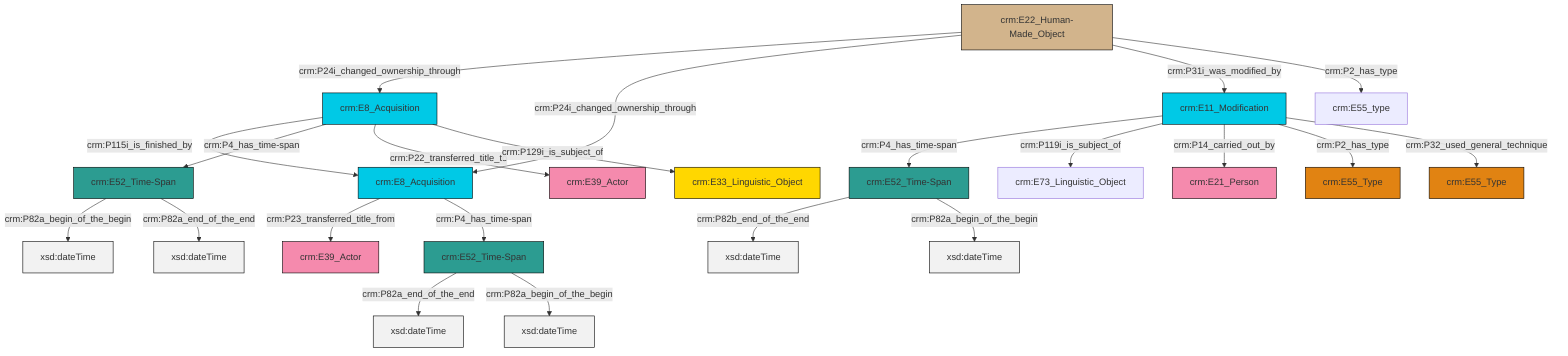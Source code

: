 graph TD
classDef Literal fill:#f2f2f2,stroke:#000000;
classDef CRM_Entity fill:#FFFFFF,stroke:#000000;
classDef Temporal_Entity fill:#00C9E6, stroke:#000000;
classDef Type fill:#E18312, stroke:#000000;
classDef Time-Span fill:#2C9C91, stroke:#000000;
classDef Appellation fill:#FFEB7F, stroke:#000000;
classDef Place fill:#008836, stroke:#000000;
classDef Persistent_Item fill:#B266B2, stroke:#000000;
classDef Conceptual_Object fill:#FFD700, stroke:#000000;
classDef Physical_Thing fill:#D2B48C, stroke:#000000;
classDef Actor fill:#f58aad, stroke:#000000;
classDef PC_Classes fill:#4ce600, stroke:#000000;
classDef Multi fill:#cccccc,stroke:#000000;

2["crm:E8_Acquisition"]:::Temporal_Entity -->|crm:P115i_is_finished_by| 3["crm:E8_Acquisition"]:::Temporal_Entity
6["crm:E52_Time-Span"]:::Time-Span -->|crm:P82b_end_of_the_end| 7[xsd:dateTime]:::Literal
8["crm:E11_Modification"]:::Temporal_Entity -->|crm:P4_has_time-span| 6["crm:E52_Time-Span"]:::Time-Span
6["crm:E52_Time-Span"]:::Time-Span -->|crm:P82a_begin_of_the_begin| 9[xsd:dateTime]:::Literal
8["crm:E11_Modification"]:::Temporal_Entity -->|crm:P119i_is_subject_of| 10["crm:E73_Linguistic_Object"]:::Default
2["crm:E8_Acquisition"]:::Temporal_Entity -->|crm:P4_has_time-span| 11["crm:E52_Time-Span"]:::Time-Span
4["crm:E52_Time-Span"]:::Time-Span -->|crm:P82a_end_of_the_end| 13[xsd:dateTime]:::Literal
8["crm:E11_Modification"]:::Temporal_Entity -->|crm:P14_carried_out_by| 16["crm:E21_Person"]:::Actor
2["crm:E8_Acquisition"]:::Temporal_Entity -->|crm:P22_transferred_title_to| 19["crm:E39_Actor"]:::Actor
11["crm:E52_Time-Span"]:::Time-Span -->|crm:P82a_begin_of_the_begin| 22[xsd:dateTime]:::Literal
3["crm:E8_Acquisition"]:::Temporal_Entity -->|crm:P23_transferred_title_from| 17["crm:E39_Actor"]:::Actor
8["crm:E11_Modification"]:::Temporal_Entity -->|crm:P2_has_type| 14["crm:E55_Type"]:::Type
31["crm:E22_Human-Made_Object"]:::Physical_Thing -->|crm:P24i_changed_ownership_through| 2["crm:E8_Acquisition"]:::Temporal_Entity
2["crm:E8_Acquisition"]:::Temporal_Entity -->|crm:P129i_is_subject_of| 0["crm:E33_Linguistic_Object"]:::Conceptual_Object
11["crm:E52_Time-Span"]:::Time-Span -->|crm:P82a_end_of_the_end| 34[xsd:dateTime]:::Literal
31["crm:E22_Human-Made_Object"]:::Physical_Thing -->|crm:P24i_changed_ownership_through| 3["crm:E8_Acquisition"]:::Temporal_Entity
31["crm:E22_Human-Made_Object"]:::Physical_Thing -->|crm:P31i_was_modified_by| 8["crm:E11_Modification"]:::Temporal_Entity
4["crm:E52_Time-Span"]:::Time-Span -->|crm:P82a_begin_of_the_begin| 35[xsd:dateTime]:::Literal
8["crm:E11_Modification"]:::Temporal_Entity -->|crm:P32_used_general_technique| 29["crm:E55_Type"]:::Type
31["crm:E22_Human-Made_Object"]:::Physical_Thing -->|crm:P2_has_type| 20["crm:E55_type"]:::Default
3["crm:E8_Acquisition"]:::Temporal_Entity -->|crm:P4_has_time-span| 4["crm:E52_Time-Span"]:::Time-Span